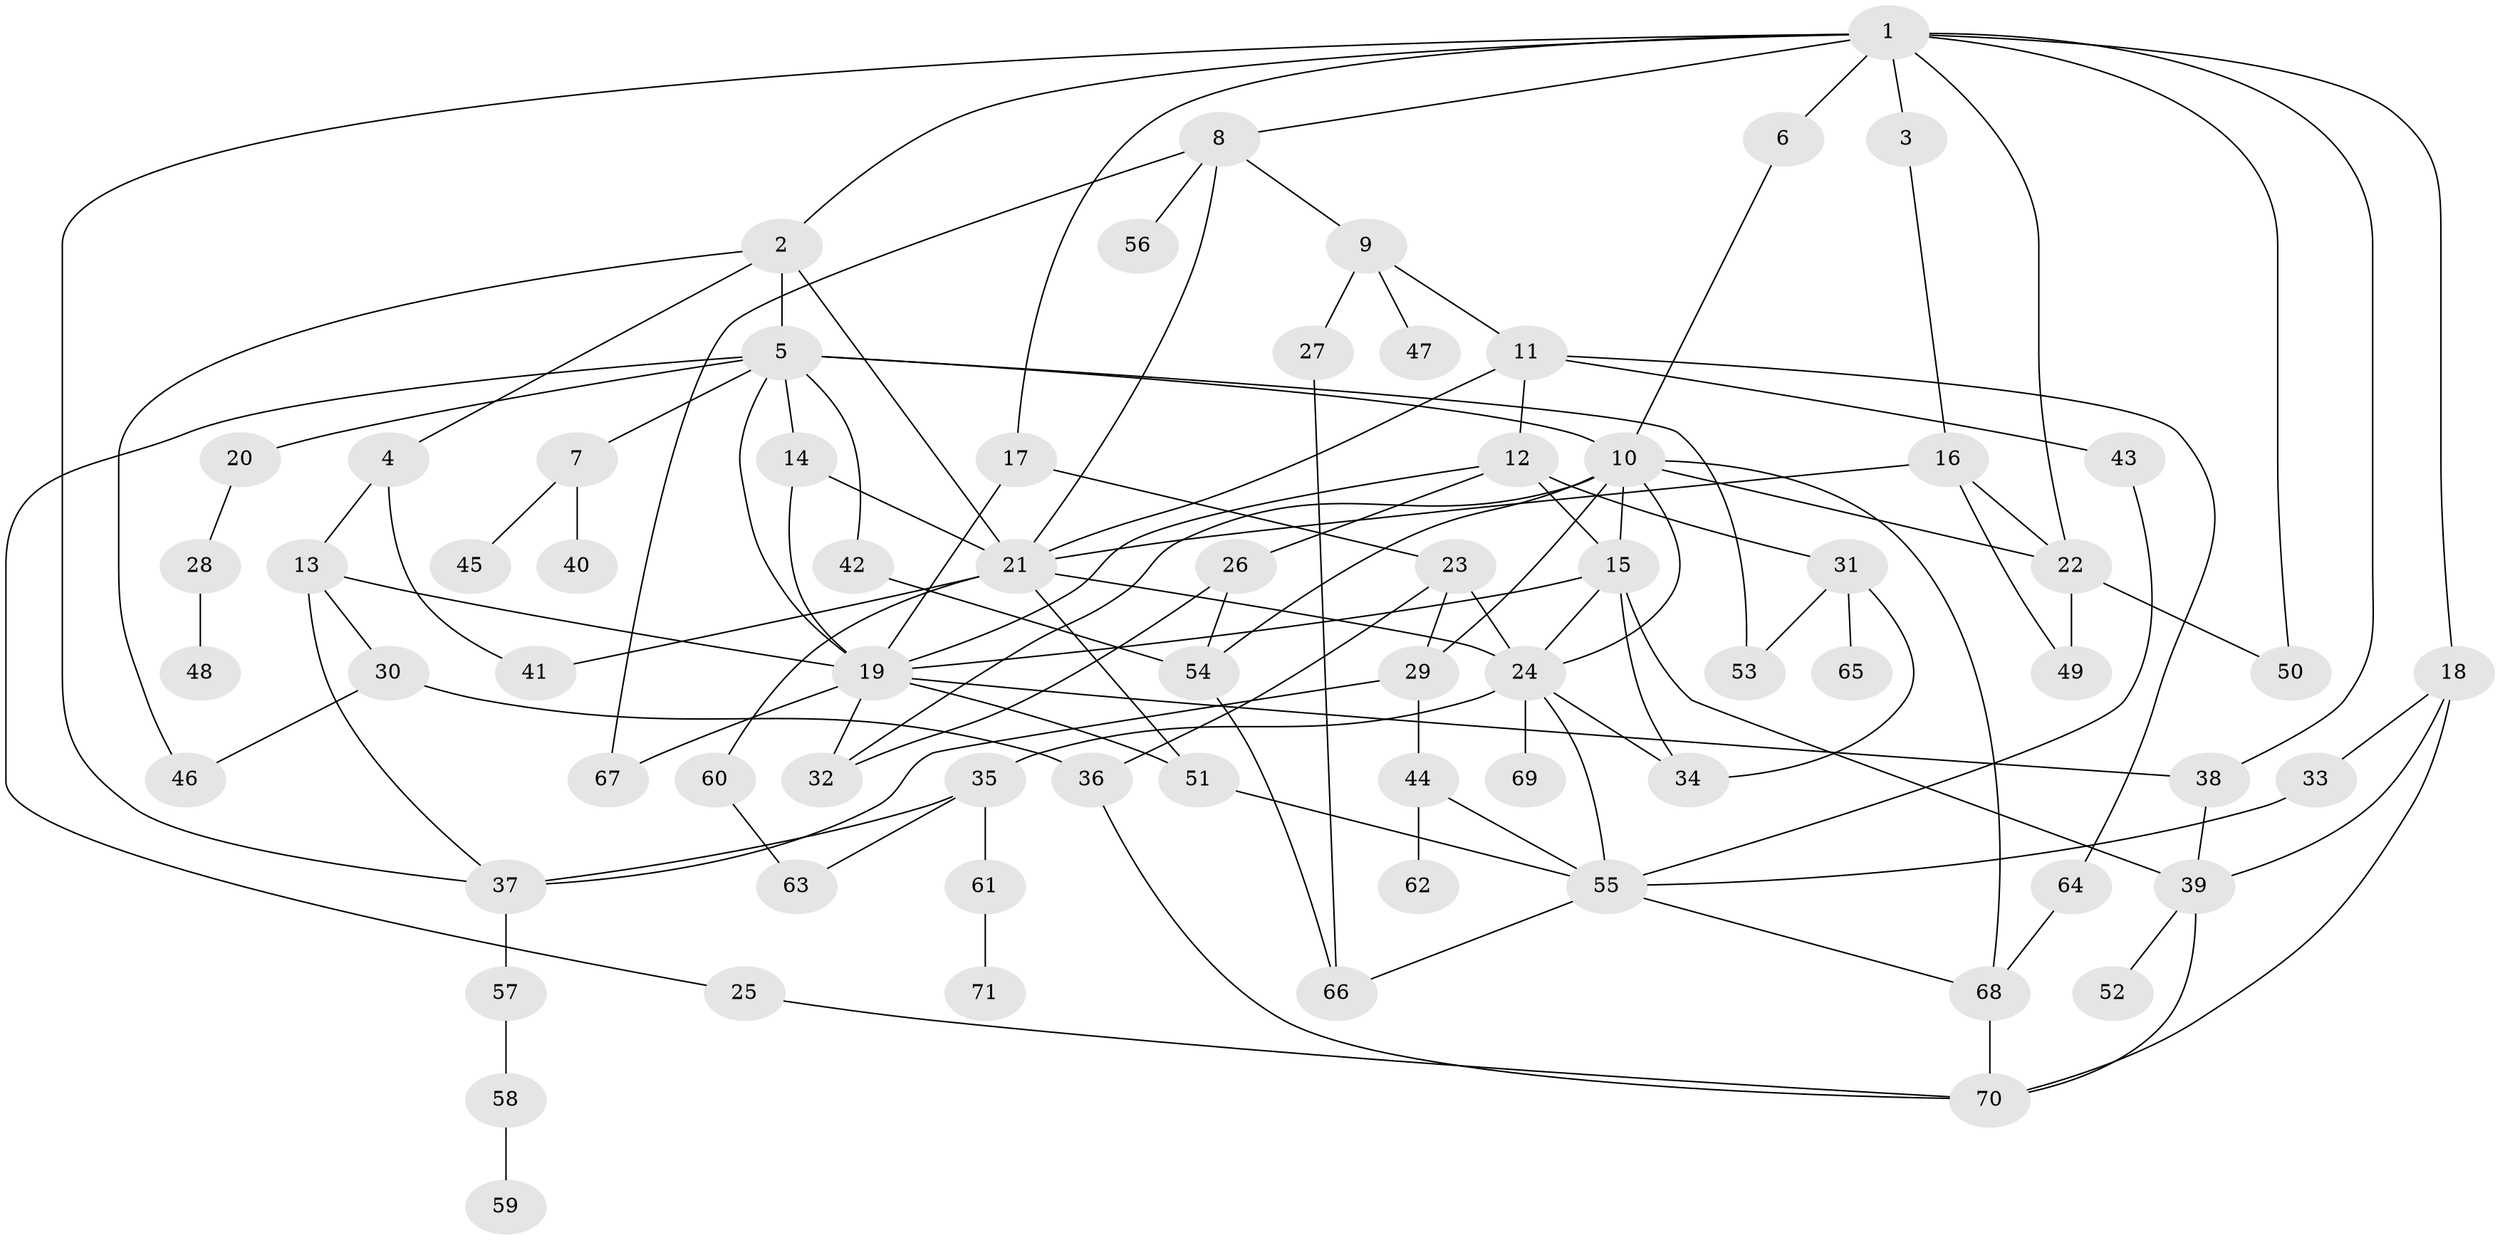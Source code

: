 // original degree distribution, {10: 0.01694915254237288, 6: 0.025423728813559324, 2: 0.2966101694915254, 4: 0.11864406779661017, 3: 0.211864406779661, 5: 0.0847457627118644, 7: 0.025423728813559324, 1: 0.22033898305084745}
// Generated by graph-tools (version 1.1) at 2025/49/03/04/25 22:49:10]
// undirected, 71 vertices, 120 edges
graph export_dot {
  node [color=gray90,style=filled];
  1;
  2;
  3;
  4;
  5;
  6;
  7;
  8;
  9;
  10;
  11;
  12;
  13;
  14;
  15;
  16;
  17;
  18;
  19;
  20;
  21;
  22;
  23;
  24;
  25;
  26;
  27;
  28;
  29;
  30;
  31;
  32;
  33;
  34;
  35;
  36;
  37;
  38;
  39;
  40;
  41;
  42;
  43;
  44;
  45;
  46;
  47;
  48;
  49;
  50;
  51;
  52;
  53;
  54;
  55;
  56;
  57;
  58;
  59;
  60;
  61;
  62;
  63;
  64;
  65;
  66;
  67;
  68;
  69;
  70;
  71;
  1 -- 2 [weight=1.0];
  1 -- 3 [weight=1.0];
  1 -- 6 [weight=1.0];
  1 -- 8 [weight=1.0];
  1 -- 17 [weight=1.0];
  1 -- 18 [weight=1.0];
  1 -- 22 [weight=1.0];
  1 -- 37 [weight=1.0];
  1 -- 38 [weight=1.0];
  1 -- 50 [weight=1.0];
  2 -- 4 [weight=1.0];
  2 -- 5 [weight=1.0];
  2 -- 21 [weight=1.0];
  2 -- 46 [weight=1.0];
  3 -- 16 [weight=1.0];
  4 -- 13 [weight=1.0];
  4 -- 41 [weight=1.0];
  5 -- 7 [weight=1.0];
  5 -- 10 [weight=1.0];
  5 -- 14 [weight=1.0];
  5 -- 19 [weight=1.0];
  5 -- 20 [weight=1.0];
  5 -- 25 [weight=1.0];
  5 -- 42 [weight=1.0];
  5 -- 53 [weight=1.0];
  6 -- 10 [weight=1.0];
  7 -- 40 [weight=1.0];
  7 -- 45 [weight=1.0];
  8 -- 9 [weight=1.0];
  8 -- 21 [weight=1.0];
  8 -- 56 [weight=1.0];
  8 -- 67 [weight=1.0];
  9 -- 11 [weight=1.0];
  9 -- 27 [weight=1.0];
  9 -- 47 [weight=1.0];
  10 -- 15 [weight=1.0];
  10 -- 22 [weight=1.0];
  10 -- 24 [weight=1.0];
  10 -- 29 [weight=1.0];
  10 -- 32 [weight=1.0];
  10 -- 54 [weight=1.0];
  10 -- 68 [weight=1.0];
  11 -- 12 [weight=1.0];
  11 -- 21 [weight=1.0];
  11 -- 43 [weight=1.0];
  11 -- 64 [weight=1.0];
  12 -- 15 [weight=1.0];
  12 -- 19 [weight=1.0];
  12 -- 26 [weight=1.0];
  12 -- 31 [weight=1.0];
  13 -- 19 [weight=1.0];
  13 -- 30 [weight=1.0];
  13 -- 37 [weight=1.0];
  14 -- 19 [weight=1.0];
  14 -- 21 [weight=1.0];
  15 -- 19 [weight=1.0];
  15 -- 24 [weight=1.0];
  15 -- 34 [weight=1.0];
  15 -- 39 [weight=1.0];
  16 -- 21 [weight=1.0];
  16 -- 22 [weight=1.0];
  16 -- 49 [weight=1.0];
  17 -- 19 [weight=1.0];
  17 -- 23 [weight=1.0];
  18 -- 33 [weight=1.0];
  18 -- 39 [weight=1.0];
  18 -- 70 [weight=1.0];
  19 -- 32 [weight=1.0];
  19 -- 38 [weight=1.0];
  19 -- 51 [weight=1.0];
  19 -- 67 [weight=1.0];
  20 -- 28 [weight=1.0];
  21 -- 24 [weight=1.0];
  21 -- 41 [weight=1.0];
  21 -- 51 [weight=1.0];
  21 -- 60 [weight=1.0];
  22 -- 49 [weight=1.0];
  22 -- 50 [weight=2.0];
  23 -- 24 [weight=1.0];
  23 -- 29 [weight=1.0];
  23 -- 36 [weight=1.0];
  24 -- 34 [weight=1.0];
  24 -- 35 [weight=1.0];
  24 -- 55 [weight=1.0];
  24 -- 69 [weight=1.0];
  25 -- 70 [weight=1.0];
  26 -- 32 [weight=1.0];
  26 -- 54 [weight=1.0];
  27 -- 66 [weight=1.0];
  28 -- 48 [weight=1.0];
  29 -- 37 [weight=1.0];
  29 -- 44 [weight=1.0];
  30 -- 36 [weight=1.0];
  30 -- 46 [weight=1.0];
  31 -- 34 [weight=1.0];
  31 -- 53 [weight=1.0];
  31 -- 65 [weight=1.0];
  33 -- 55 [weight=1.0];
  35 -- 37 [weight=1.0];
  35 -- 61 [weight=1.0];
  35 -- 63 [weight=1.0];
  36 -- 70 [weight=1.0];
  37 -- 57 [weight=1.0];
  38 -- 39 [weight=1.0];
  39 -- 52 [weight=1.0];
  39 -- 70 [weight=1.0];
  42 -- 54 [weight=1.0];
  43 -- 55 [weight=1.0];
  44 -- 55 [weight=1.0];
  44 -- 62 [weight=1.0];
  51 -- 55 [weight=1.0];
  54 -- 66 [weight=1.0];
  55 -- 66 [weight=1.0];
  55 -- 68 [weight=1.0];
  57 -- 58 [weight=1.0];
  58 -- 59 [weight=1.0];
  60 -- 63 [weight=1.0];
  61 -- 71 [weight=1.0];
  64 -- 68 [weight=1.0];
  68 -- 70 [weight=1.0];
}
